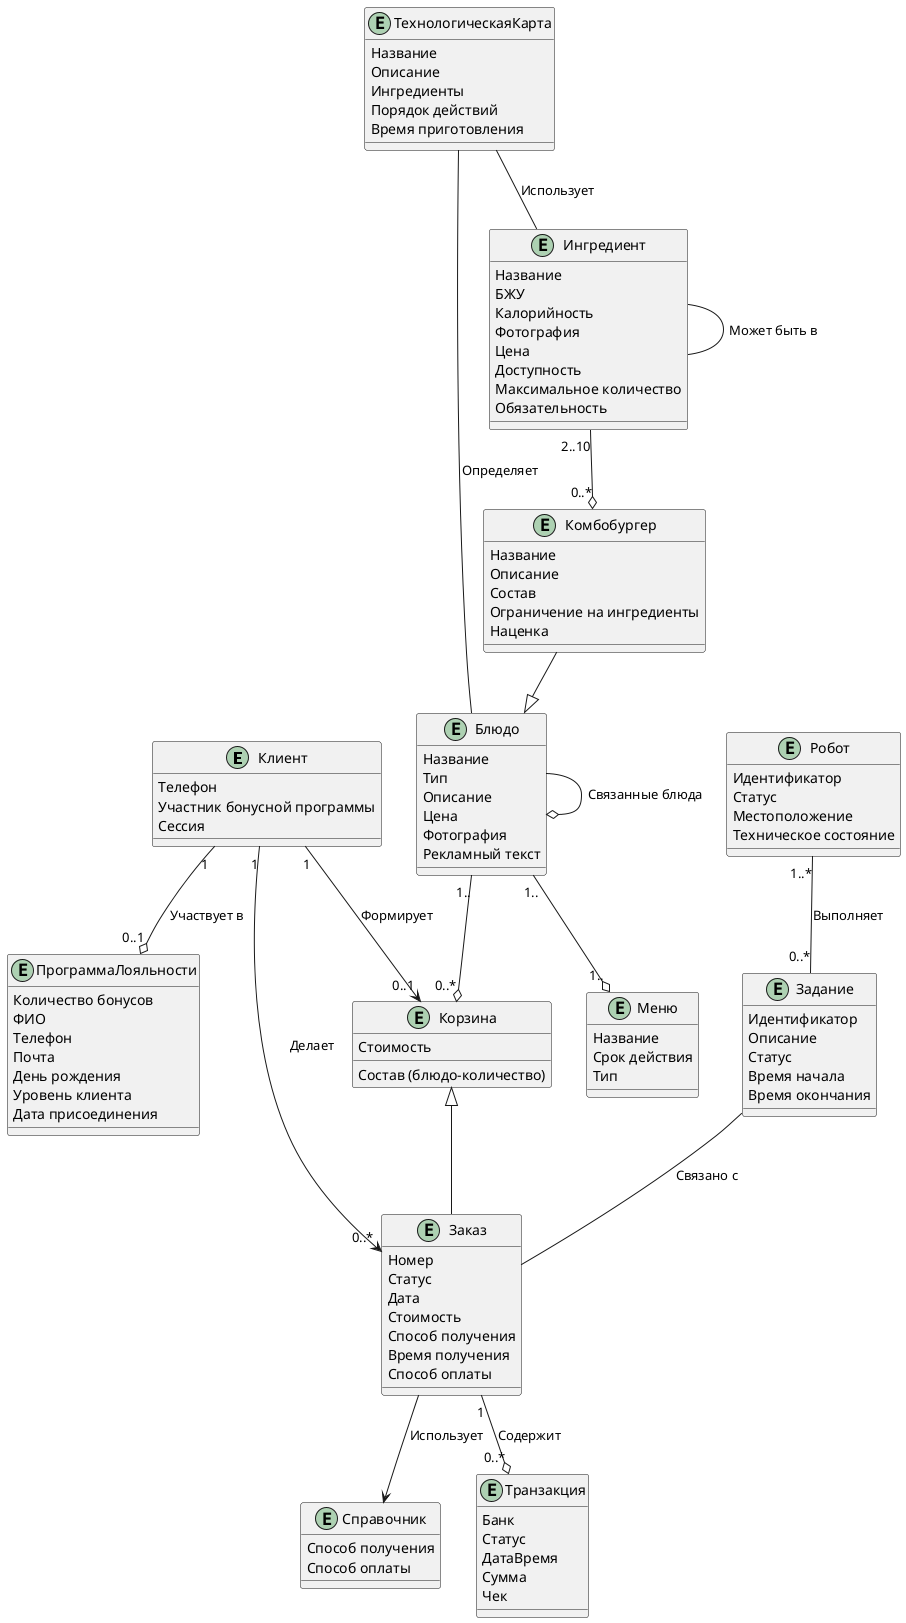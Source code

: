 @startuml

Entity Клиент {
    Телефон
    Участник бонусной программы
    Сессия
}

Entity ПрограммаЛояльности {
    Количество бонусов
    ФИО
    Телефон
    Почта
    День рождения
    Уровень клиента
    Дата присоединения
}

Entity Меню {
    Название
    Срок действия
    Тип
}

Entity Блюдо {
    Название
    Тип
    Описание
    Цена
    Фотография
    Рекламный текст
}

Entity Ингредиент {
    Название
    БЖУ
    Калорийность
    Фотография
    Цена
    Доступность
    Максимальное количество
    Обязательность
}

Entity Комбобургер {
    Название
    Описание
    Состав
    Ограничение на ингредиенты
    Наценка
}

Entity Корзина {
    Стоимость
    Состав (блюдо-количество)
}

Entity Заказ {
    Номер
    Статус
    Дата
    Стоимость
    Способ получения
    Время получения
    Способ оплаты
}

Entity Справочник {
    Способ получения
    Способ оплаты
}

Entity Транзакция {
    Банк
    Статус
    ДатаВремя
    Сумма
    Чек
}

Entity Робот {
    Идентификатор
    Статус
    Местоположение
    Техническое состояние
}

Entity Задание {
    Идентификатор
    Описание
    Статус
    Время начала
    Время окончания
}

Entity ТехнологическаяКарта {
    Название
    Описание
    Ингредиенты
    Порядок действий
    Время приготовления
}

Клиент "1" --> "0..1" Корзина: Формирует
Клиент "1" --> "0..*" Заказ: Делает
Корзина ^-- Заказ
Блюдо "1.." --o "0..*" Корзина
Комбобургер --^ Блюдо
Блюдо "1.."  --o "1.." Меню
Ингредиент "2..10"  --o "0..*" Комбобургер
Ингредиент -- Ингредиент : Может быть в
Блюдо --o Блюдо : Связанные блюда
Заказ "1" --o "0..*" Транзакция : "Содержит"
Заказ --> Справочник : "Использует"
Клиент "1" --o "0..1" ПрограммаЛояльности : "Участвует в"

Робот "1..*" -- "0..*" Задание : "Выполняет"
Задание -- Заказ : "Связано с"
ТехнологическаяКарта -- Блюдо : "Определяет"
ТехнологическаяКарта -- Ингредиент : "Использует"

@enduml
